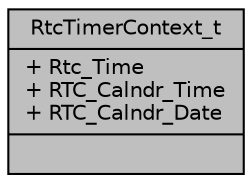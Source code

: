 digraph "RtcTimerContext_t"
{
  edge [fontname="Helvetica",fontsize="10",labelfontname="Helvetica",labelfontsize="10"];
  node [fontname="Helvetica",fontsize="10",shape=record];
  Node1 [label="{RtcTimerContext_t\n|+ Rtc_Time\l+ RTC_Calndr_Time\l+ RTC_Calndr_Date\l|}",height=0.2,width=0.4,color="black", fillcolor="grey75", style="filled", fontcolor="black"];
}
